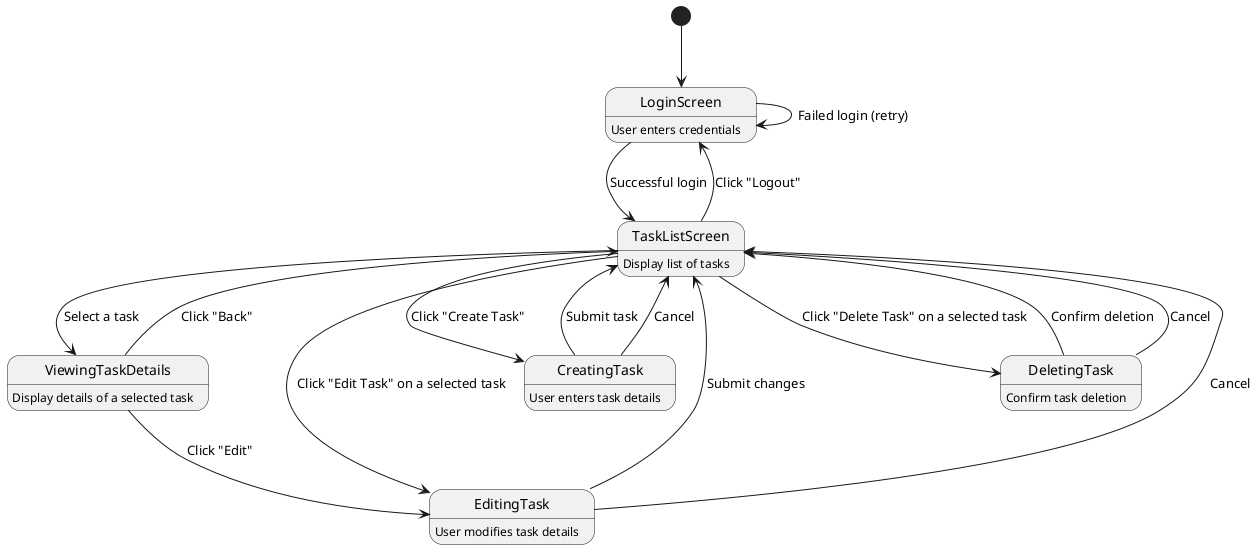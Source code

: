 @startuml
[*] --> LoginScreen

LoginScreen: User enters credentials
LoginScreen --> TaskListScreen: Successful login
LoginScreen --> LoginScreen: Failed login (retry)

TaskListScreen: Display list of tasks

TaskListScreen --> ViewingTaskDetails: Select a task
TaskListScreen --> CreatingTask: Click "Create Task"
TaskListScreen --> EditingTask: Click "Edit Task" on a selected task
TaskListScreen --> DeletingTask: Click "Delete Task" on a selected task
TaskListScreen --> LoginScreen: Click "Logout"

ViewingTaskDetails: Display details of a selected task
ViewingTaskDetails --> TaskListScreen: Click "Back"
ViewingTaskDetails --> EditingTask: Click "Edit"

CreatingTask: User enters task details
CreatingTask --> TaskListScreen: Submit task
CreatingTask --> TaskListScreen: Cancel

EditingTask: User modifies task details
EditingTask --> TaskListScreen: Submit changes
EditingTask --> TaskListScreen: Cancel

DeletingTask: Confirm task deletion
DeletingTask --> TaskListScreen: Confirm deletion
DeletingTask --> TaskListScreen: Cancel
@enduml

